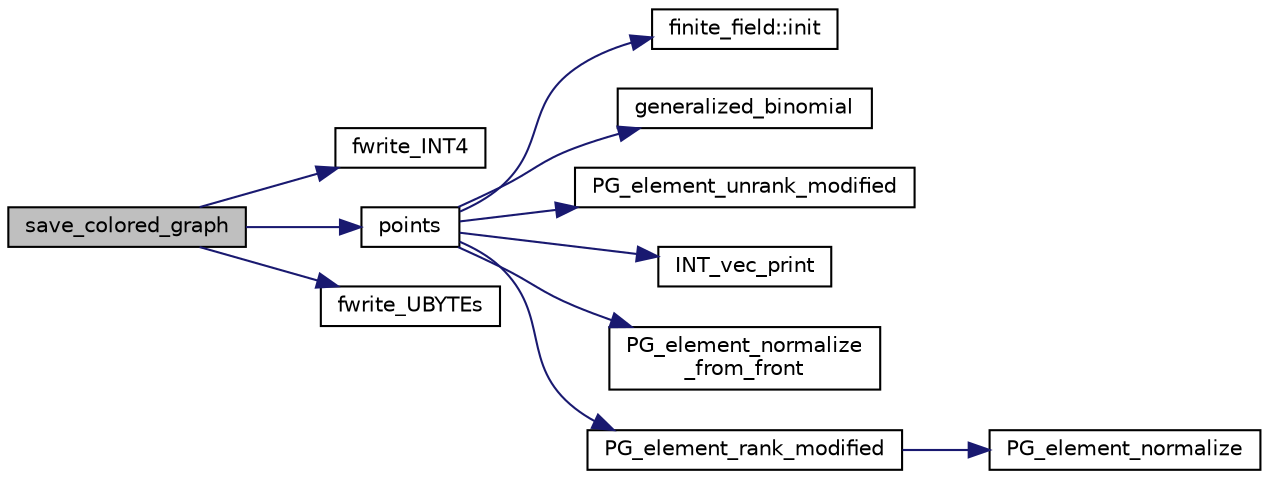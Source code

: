 digraph "save_colored_graph"
{
  edge [fontname="Helvetica",fontsize="10",labelfontname="Helvetica",labelfontsize="10"];
  node [fontname="Helvetica",fontsize="10",shape=record];
  rankdir="LR";
  Node283 [label="save_colored_graph",height=0.2,width=0.4,color="black", fillcolor="grey75", style="filled", fontcolor="black"];
  Node283 -> Node284 [color="midnightblue",fontsize="10",style="solid",fontname="Helvetica"];
  Node284 [label="fwrite_INT4",height=0.2,width=0.4,color="black", fillcolor="white", style="filled",URL="$df/dbf/sajeeb_8_c.html#a2e1091b3187c01029a1a1453ce9e8639"];
  Node283 -> Node285 [color="midnightblue",fontsize="10",style="solid",fontname="Helvetica"];
  Node285 [label="points",height=0.2,width=0.4,color="black", fillcolor="white", style="filled",URL="$d7/d83/points_8_c.html#a8a498513b4415e1a4628a70fb6b26817"];
  Node285 -> Node286 [color="midnightblue",fontsize="10",style="solid",fontname="Helvetica"];
  Node286 [label="finite_field::init",height=0.2,width=0.4,color="black", fillcolor="white", style="filled",URL="$df/d5a/classfinite__field.html#a13e75e8165b27464935b50368ee8313c"];
  Node285 -> Node287 [color="midnightblue",fontsize="10",style="solid",fontname="Helvetica"];
  Node287 [label="generalized_binomial",height=0.2,width=0.4,color="black", fillcolor="white", style="filled",URL="$d2/d7c/combinatorics_8_c.html#a24762dc22e45175d18ec1ec1d2556ae8"];
  Node285 -> Node288 [color="midnightblue",fontsize="10",style="solid",fontname="Helvetica"];
  Node288 [label="PG_element_unrank_modified",height=0.2,width=0.4,color="black", fillcolor="white", style="filled",URL="$d4/d67/geometry_8h.html#a83ae9b605d496f6a90345303f6efae64"];
  Node285 -> Node289 [color="midnightblue",fontsize="10",style="solid",fontname="Helvetica"];
  Node289 [label="INT_vec_print",height=0.2,width=0.4,color="black", fillcolor="white", style="filled",URL="$df/dbf/sajeeb_8_c.html#a79a5901af0b47dd0d694109543c027fe"];
  Node285 -> Node290 [color="midnightblue",fontsize="10",style="solid",fontname="Helvetica"];
  Node290 [label="PG_element_normalize\l_from_front",height=0.2,width=0.4,color="black", fillcolor="white", style="filled",URL="$d4/d67/geometry_8h.html#af675caf5f9975573455c8d93cb56bf95"];
  Node285 -> Node291 [color="midnightblue",fontsize="10",style="solid",fontname="Helvetica"];
  Node291 [label="PG_element_rank_modified",height=0.2,width=0.4,color="black", fillcolor="white", style="filled",URL="$d4/d67/geometry_8h.html#a9cd1a8bf5b88a038e33862f6c2c3dd36"];
  Node291 -> Node292 [color="midnightblue",fontsize="10",style="solid",fontname="Helvetica"];
  Node292 [label="PG_element_normalize",height=0.2,width=0.4,color="black", fillcolor="white", style="filled",URL="$df/de4/projective_8_c.html#a5a4c3c1158bad6bab0d786c616bd0996"];
  Node283 -> Node293 [color="midnightblue",fontsize="10",style="solid",fontname="Helvetica"];
  Node293 [label="fwrite_UBYTEs",height=0.2,width=0.4,color="black", fillcolor="white", style="filled",URL="$df/dbf/sajeeb_8_c.html#a3097dee262bebe614d11c8fc47e414d3"];
}

